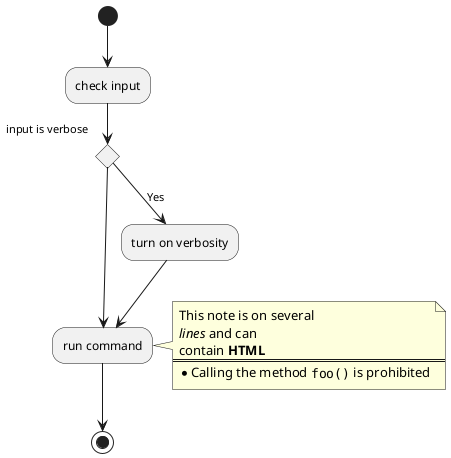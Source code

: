 @startuml

(*)  --> "check input"
If "input is verbose" then
--> [Yes] "turn on verbosity"
--> "run command"
else
--> "run command"

note right
This note is on several
//lines// and can
contain <b>HTML</b>
====
* Calling the method ""foo()"" is prohibited
end note

Endif
-->(*)
@enduml